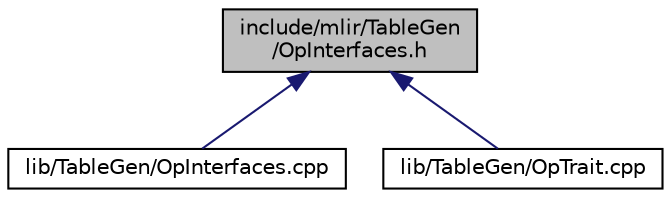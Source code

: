 digraph "include/mlir/TableGen/OpInterfaces.h"
{
  bgcolor="transparent";
  edge [fontname="Helvetica",fontsize="10",labelfontname="Helvetica",labelfontsize="10"];
  node [fontname="Helvetica",fontsize="10",shape=record];
  Node6 [label="include/mlir/TableGen\l/OpInterfaces.h",height=0.2,width=0.4,color="black", fillcolor="grey75", style="filled", fontcolor="black"];
  Node6 -> Node7 [dir="back",color="midnightblue",fontsize="10",style="solid",fontname="Helvetica"];
  Node7 [label="lib/TableGen/OpInterfaces.cpp",height=0.2,width=0.4,color="black",URL="$OpInterfaces_8cpp.html"];
  Node6 -> Node8 [dir="back",color="midnightblue",fontsize="10",style="solid",fontname="Helvetica"];
  Node8 [label="lib/TableGen/OpTrait.cpp",height=0.2,width=0.4,color="black",URL="$OpTrait_8cpp.html"];
}
